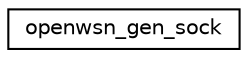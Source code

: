 digraph "Graphical Class Hierarchy"
{
 // LATEX_PDF_SIZE
  edge [fontname="Helvetica",fontsize="10",labelfontname="Helvetica",labelfontsize="10"];
  node [fontname="Helvetica",fontsize="10",shape=record];
  rankdir="LR";
  Node0 [label="openwsn_gen_sock",height=0.2,width=0.4,color="black", fillcolor="white", style="filled",URL="$structopenwsn__gen__sock.html",tooltip="Generic openwsn sock type."];
}
